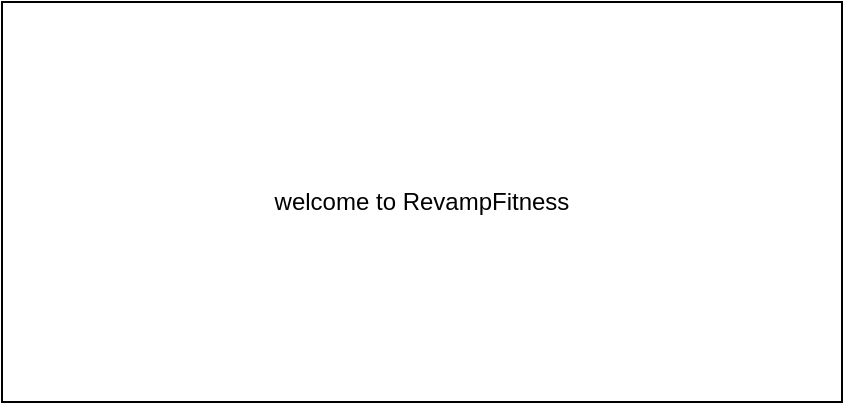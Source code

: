 <mxfile version="24.8.8">
  <diagram name="Page-1" id="ZHrtOZ31JKjRxl34KV_m">
    <mxGraphModel dx="2074" dy="1098" grid="1" gridSize="10" guides="1" tooltips="1" connect="1" arrows="1" fold="1" page="1" pageScale="1" pageWidth="850" pageHeight="1100" math="0" shadow="0">
      <root>
        <mxCell id="0" />
        <mxCell id="1" parent="0" />
        <mxCell id="crYHHaG_sVv328J9ixqh-1" value="welcome to RevampFitness" style="rounded=0;whiteSpace=wrap;html=1;" vertex="1" parent="1">
          <mxGeometry width="420" height="200" as="geometry" />
        </mxCell>
      </root>
    </mxGraphModel>
  </diagram>
</mxfile>
